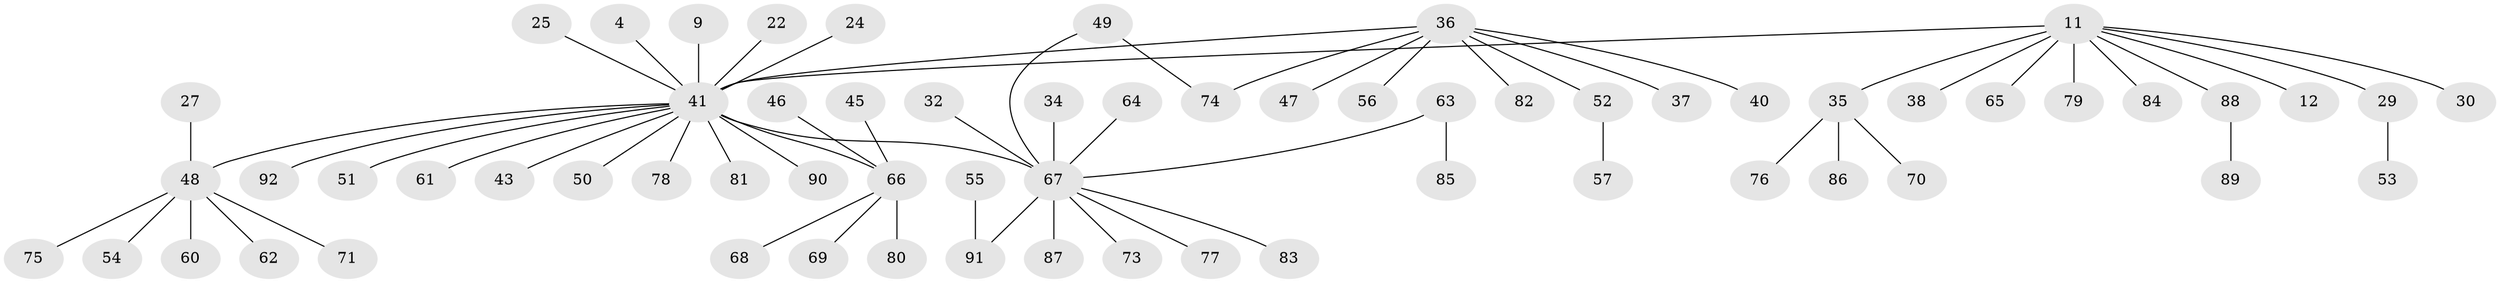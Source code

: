 // original degree distribution, {3: 0.05434782608695652, 9: 0.021739130434782608, 17: 0.010869565217391304, 1: 0.6521739130434783, 5: 0.043478260869565216, 4: 0.03260869565217391, 2: 0.15217391304347827, 8: 0.03260869565217391}
// Generated by graph-tools (version 1.1) at 2025/50/03/04/25 21:50:31]
// undirected, 64 vertices, 64 edges
graph export_dot {
graph [start="1"]
  node [color=gray90,style=filled];
  4;
  9;
  11 [super="+5"];
  12;
  22;
  24;
  25;
  27;
  29 [super="+14"];
  30;
  32;
  34;
  35 [super="+10"];
  36;
  37;
  38;
  40;
  41 [super="+3+2"];
  43;
  45;
  46;
  47;
  48 [super="+18+23+44+26"];
  49;
  50;
  51;
  52;
  53;
  54;
  55;
  56;
  57;
  60;
  61;
  62;
  63;
  64;
  65;
  66 [super="+21+58"];
  67 [super="+6+33+28+39+59+42"];
  68;
  69;
  70;
  71;
  73;
  74;
  75;
  76;
  77;
  78;
  79;
  80;
  81;
  82;
  83;
  84 [super="+19"];
  85;
  86;
  87;
  88 [super="+72"];
  89;
  90;
  91 [super="+31"];
  92;
  4 -- 41;
  9 -- 41;
  11 -- 12;
  11 -- 30;
  11 -- 41 [weight=2];
  11 -- 65;
  11 -- 38;
  11 -- 79;
  11 -- 35;
  11 -- 88;
  11 -- 29;
  11 -- 84;
  22 -- 41;
  24 -- 41;
  25 -- 41;
  27 -- 48;
  29 -- 53;
  32 -- 67;
  34 -- 67;
  35 -- 70;
  35 -- 86;
  35 -- 76;
  36 -- 37;
  36 -- 40;
  36 -- 47;
  36 -- 52;
  36 -- 56;
  36 -- 74;
  36 -- 82;
  36 -- 41;
  41 -- 43;
  41 -- 78;
  41 -- 81;
  41 -- 50;
  41 -- 51;
  41 -- 92;
  41 -- 61;
  41 -- 90;
  41 -- 48;
  41 -- 66;
  41 -- 67 [weight=2];
  45 -- 66;
  46 -- 66;
  48 -- 71;
  48 -- 62;
  48 -- 75;
  48 -- 60;
  48 -- 54;
  49 -- 74;
  49 -- 67;
  52 -- 57;
  55 -- 91;
  63 -- 85;
  63 -- 67;
  64 -- 67;
  66 -- 68;
  66 -- 69;
  66 -- 80;
  67 -- 83;
  67 -- 77;
  67 -- 91;
  67 -- 73;
  67 -- 87;
  88 -- 89;
}

